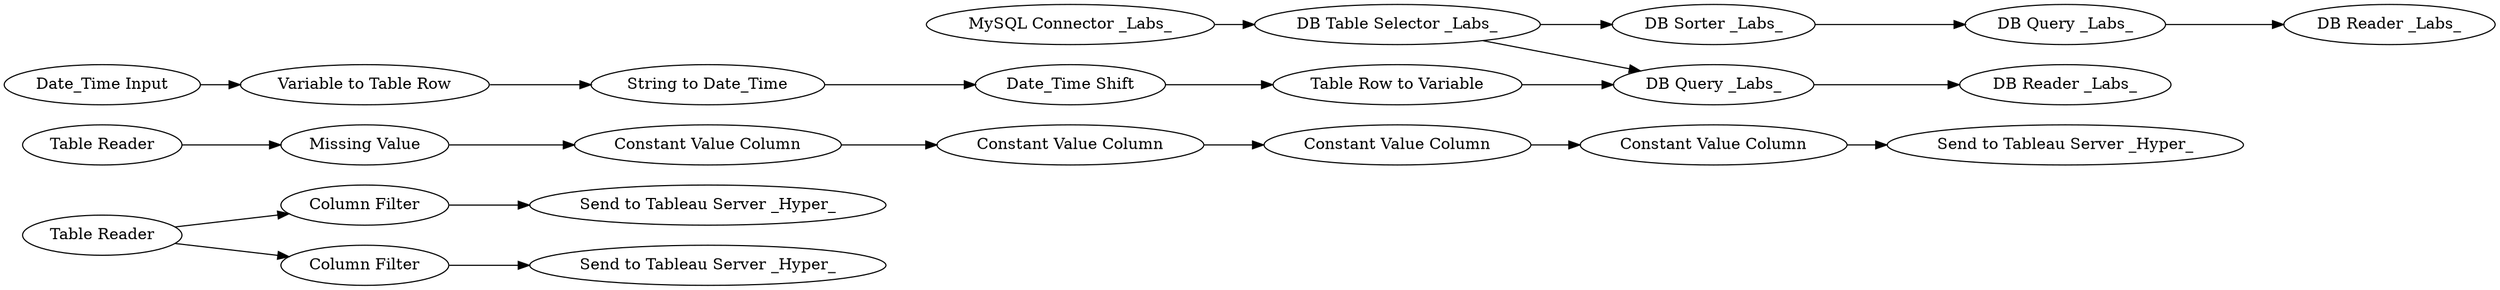 digraph {
	"1928372217077227791_1260" [label="Send to Tableau Server _Hyper_"]
	"-5823442521727628669_1255" [label="Constant Value Column"]
	"1928372217077227791_1261" [label="Send to Tableau Server _Hyper_"]
	"1928372217077227791_1208" [label="MySQL Connector _Labs_"]
	"1928372217077227791_2" [label="Send to Tableau Server _Hyper_"]
	"1928372217077227791_1248" [label="DB Query _Labs_"]
	"1928372217077227791_1209" [label="DB Table Selector _Labs_"]
	"1928372217077227791_1249" [label="Table Row to Variable"]
	"1928372217077227791_1210" [label="DB Sorter _Labs_"]
	"1928372217077227791_1250" [label="DB Reader _Labs_"]
	"-5823442521727628669_1254" [label="Constant Value Column"]
	"1928372217077227791_1251" [label="Missing Value"]
	"1928372217077227791_1245" [label="DB Reader _Labs_"]
	"1928372217077227791_1257" [label="Table Reader"]
	"1928372217077227791_1214" [label="String to Date_Time"]
	"1928372217077227791_1246" [label="Column Filter"]
	"1928372217077227791_1211" [label="Date_Time Input"]
	"-5823442521727628669_1252" [label="Constant Value Column"]
	"1928372217077227791_1244" [label="DB Query _Labs_"]
	"-5823442521727628669_1253" [label="Constant Value Column"]
	"1928372217077227791_1247" [label="Column Filter"]
	"1928372217077227791_1212" [label="Variable to Table Row"]
	"1928372217077227791_1259" [label="Table Reader"]
	"1928372217077227791_1213" [label="Date_Time Shift"]
	"1928372217077227791_1214" -> "1928372217077227791_1213"
	"1928372217077227791_1209" -> "1928372217077227791_1248"
	"1928372217077227791_1209" -> "1928372217077227791_1210"
	"1928372217077227791_1248" -> "1928372217077227791_1250"
	"-5823442521727628669_1253" -> "-5823442521727628669_1254"
	"-5823442521727628669_1252" -> "-5823442521727628669_1253"
	"1928372217077227791_1249" -> "1928372217077227791_1248"
	"1928372217077227791_1257" -> "1928372217077227791_1246"
	"1928372217077227791_1251" -> "-5823442521727628669_1252"
	"1928372217077227791_1246" -> "1928372217077227791_1261"
	"1928372217077227791_1257" -> "1928372217077227791_1247"
	"1928372217077227791_1211" -> "1928372217077227791_1212"
	"1928372217077227791_1213" -> "1928372217077227791_1249"
	"-5823442521727628669_1254" -> "-5823442521727628669_1255"
	"1928372217077227791_1259" -> "1928372217077227791_1251"
	"1928372217077227791_1244" -> "1928372217077227791_1245"
	"1928372217077227791_1247" -> "1928372217077227791_1260"
	"1928372217077227791_1212" -> "1928372217077227791_1214"
	"1928372217077227791_1210" -> "1928372217077227791_1244"
	"1928372217077227791_1208" -> "1928372217077227791_1209"
	"-5823442521727628669_1255" -> "1928372217077227791_2"
	rankdir=LR
}
